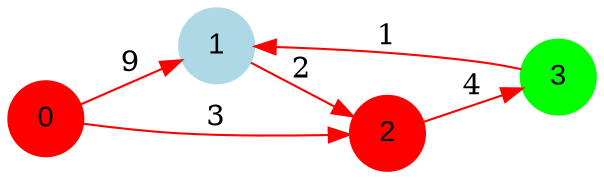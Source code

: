 digraph graphe {
rankdir = LR;
edge [color=red];
0 [fontname="Arial", shape = circle, color=red, style=filled];
1 [fontname="Arial", shape = circle, color=lightblue, style=filled];
2 [fontname="Arial", shape = circle, color=red, style=filled];
3 [fontname="Arial", shape = circle, color=green, style=filled];
	0  ->  1 [label = "9"];
	0  ->  2 [label = "3"];
	1  ->  2 [label = "2"];
	2  ->  3 [label = "4"];
	3  ->  1 [label = "1"];
}